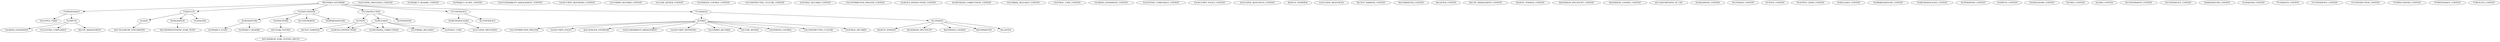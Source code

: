 # This file is automatically generated by dotstop and should not be edited manually.
# Generated using trustable 2025.5.29.

digraph G {
"TT-PROVENANCE" -> "TA-SUPPLY_CHAIN" [sha="8d155472be832a02dc508c2645f2b579fed6cd3375d81da79eb6e72e3529faf1"];
"TA-METHODOLOGIES" -> "EA-ECLIPSE_PROCESSES" [sha="2ddd40baa0d04ca57f100f63a7a677ec2814d024898e1d9a51497c6ed7d62ca6"];
"EA-ECLIPSE_PROCESSES_CONTEXT" [sha=ff3cda0855ee9e8467519a9587590f1da5f5ea6ffb424af89531556bdc578d16];
"EA-ECLIPSE_PROCESSES" [sha=f63b5aee9fa2f638a323e1c6af537ee63a42994e41233c29a2237ca41147cf41];
"TA-BEHAVIOURS" -> "EA-PROJECT_README" [sha=b767c3d58e7bcd4e40a2f3971f17af7f1d4763a93dc959e2a2c5df34ecc9fe31];
"EA-PROJECT_README_CONTEXT" [sha=a20bb28f734ffe5b8038d37c5dad5d02eb522a88c5b7c402432e537b410d2f46];
"EA-PROJECT_README" [sha=b8e89a703e75b03ee622eef48fad6288064545bc5e28bb8415b9fb75bb3bd16e];
"TA-BEHAVIOURS" -> "EA-PROJECT_SCOPE" [sha=c19815da854c2f6330fbf310287d4056a39b67209194e85850279adeea1b67d2];
"EA-PROJECT_SCOPE_CONTEXT" [sha="955481156ed1fdd49b54724c340e05ceff75185efeb6d564192958dd46f7958b"];
"EA-PROJECT_SCOPE" [sha="98aadfa12312ef21f8887666a21da30e0032d2b4fdd64c1208b96dc56c5a2c38"];
"TA-FIXES" -> "EA-VULNERABILITY_MANAGEMENT" [sha="8d921b551bb22a19ffb63940f0f069c59e258f4cdcfb40b87bb5b14950fe9238"];
"EA-VULNERABILITY_MANAGEMENT_CONTEXT" [sha="8a2dff0c6bcd6159ae5f656e36c78c406847f5a0e1cfa5808f28142c00416d34"];
"EA-VULNERABILITY_MANAGEMENT" [sha="1913d145f8d27896084e11456deac8a94db8bc2ed689811c9cc19a9d0449812c"];
"TA-FIXES" -> "EA-SECURITY_REPORTING" [sha="59147b966ee7d525dae766a73dcaad3ecd7a1c81a2d215feb24735acb0501535"];
"EA-SECURITY_REPORTING_CONTEXT" [sha="2bf129d81d1d72c2b312e2d15b0bc35b1ddcc0c6f2958c4f309889afa7940427"];
"EA-SECURITY_REPORTING" [sha="7ad6e6578f25df019fecb69339d7e27f4b879b8c0a44638641c2fde778ca23b6"];
"TA-FIXES" -> "EA-COMMIT_RECORDS" [sha="9b8b16ac24ee7417f733d2d3d832b6e5af1597618812847acaa8de386173faf8"];
"EA-COMMIT_RECORDS_CONTEXT" [sha="99642d573c3ef64cc2db44ede501af72f6d1a489bbd238ec9848096ddd3fba26"];
"EA-COMMIT_RECORDS" [sha="413172bf5bc392546f4671f5f54597c48a632864a995174423b4c41e8acb62fe"];
"TA-FIXES" -> "EA-CODE_REVIEW" [sha=e5ed366c758afd37f0015b74c5ebc12557e7b6cae386436478e2aff5a390e3c7];
"EA-CODE_REVIEW_CONTEXT" [sha=de581d3d207cb928eaabe27f562ef7c1e752b8510199d48a8267cabe312705cf];
"EA-CODE_REVIEW" [sha=b8b1797817161d597da916ac8b5c93e75cb434f399ee655292c2f14b316f2b9b];
"TA-FIXES" -> "EA-VERSION_CONTROL" [sha="24eb3f1a049ce24dc4a257b8d50f0a3052822c465690eac195a6bc24efc9bf84"];
"EA-VERSION_CONTROL_CONTEXT" [sha=f5a74e8281f1c49c7df793c12b09e44dc2e7f2f5d39505a1c9d447066657fd65];
"EA-VERSION_CONTROL" [sha="4f06025c0c91e4289f5e1f2cf483cf003d7c18e292b3f9db100eabbf8668f512"];
"TA-FIXES" -> "EA-CONSTRUCTIVE_CULTURE" [sha="46fddafd85df210d341261b03f4d11394486213babe20df0b941fc340e9d37ef"];
"EA-CONSTRUCTIVE_CULTURE_CONTEXT" [sha="924160dbc2390a80b39de516f6bb49587177ea4e5ebd04b56efe319436308a61"];
"EA-CONSTRUCTIVE_CULTURE" [sha=e28062072a2ad4445525e78eb9c98075a82a681b0361874f77208fa590e2035b];
"TA-FIXES" -> "EA-PUBLIC_RECORDS" [sha="23c4c7fbec84d55b0c017f9a718295ba885bfb622bb66512f62adadfcb799372"];
"EA-PUBLIC_RECORDS_CONTEXT" [sha=c686003893294e211d93f311ec75038f9413bf4e2dd0c68ef70749646e0489eb];
"EA-PUBLIC_RECORDS" [sha="73819c7e3a2e217876d1066f1b18958925b80d5bcc518bedf6e937033a5453cb"];
"TA-FIXES" -> "EA-CONTRIBUTION_PROCESS" [sha=f4a8ec9057f706275a400e22ceaee3a3dc80a964b2b4161dc4b882622a731dc3];
"EA-CONTRIBUTION_PROCESS_CONTEXT" [sha="634e6d0becbdfecfd9fed2fbfaf9a6c93b76c3f7e2154ed06b0df5422f8b3794"];
"EA-CONTRIBUTION_PROCESS" [sha="1776493fe4b4b0a92a70c96e9bfc27c6defc8b28967b3f4e371c7e1826087c5b"];
"TA-RELEASES" -> "EA-BUILD_INSTRUCTIONS" [sha=a15e8b8a08216593b9c072947eee200bda698062471ad8cb14a8737675866471];
"TA-TESTS" -> "EA-BUILD_INSTRUCTIONS" [sha="6bdc2c94d1d457d661b01333cc2a1bda5c65c458e6d111841d438cdd1393393d"];
"EA-BUILD_INSTRUCTIONS_CONTEXT" [sha="4b33564191393a0d34edffca7b0dd0c5a00da1a29b120ca7de9ccdc7d4b87d77"];
"EA-BUILD_INSTRUCTIONS" [sha="03400b552d103400a9b340fea14e9a61b24b280f0cd0d0263344766834134cbf"];
"TA-TESTS" -> "EA-METADATA_CORRECTNESS" [sha="2361ddfbd2cc2dd51c564469aaf73b3b85c5032f8daff89a0ea41ac40db23526"];
"TA-RELEASES" -> "EA-METADATA_CORRECTNESS" [sha="2e6b3b93fe66f6cf4508268da99cfcea4649071f03588ad54ff6a29024b23854"];
"EA-METADATA_CORRECTNESS_CONTEXT" [sha="712ebbd6ac71bbdc1d8a1fd3d26887150b701e6d2e53f5deb8d732742dd81dcb"];
"EA-METADATA_CORRECTNESS" [sha="04a7a92586f98f2d76e2248cf79399738def537989e7585b97f744e57ecf6932"];
"TA-RELEASES" -> "EA-FORMAL_RELEASES" [sha="242ec4f1ca0a346b9b18be39562371ec78ac27cce974892bfe714c7a40a88428"];
"EA-FORMAL_RELEASES_CONTEXT" [sha="81e62cc52cd86eaa27f77208b6ccdf81eb47fb7f4dafeacfa7913aacaa4de4d4"];
"EA-FORMAL_RELEASES" [sha="6175d97043a78f89b42a247a0004fd85cb5ee554b57d06738863b097ab2e0615"];
"TA-RELEASES" -> "EA-PUBLIC_CODE" [sha="34bd8f10d822bbfb20ac78770d903c717b64071c80bc34d4fd3c295b44f90df2"];
"EA-PUBLIC_CODE_CONTEXT" [sha="548030dbcdbb87b93b5dd3e515c9cf1ce087edce49ce03d35ac6f3d3553b381d"];
"EA-PUBLIC_CODE" [sha="60ccd277646d6c9aa35b5be7994f8e91083cbdf3688e16cf917f7870f9ac0dcf"];
"TA-INPUTS" -> "EA-SBOM_GENERATION" [sha="1dac1bc0212a14a08df10a8d066e10d26ac15ba67e3c0bcd962fbf0118fd72df"];
"EA-SBOM_GENERATION_CONTEXT" [sha="0ff18439c4343173147891e8eaeb378515394c02003f9ce1e43facf83a6af5c6"];
"EA-SBOM_GENERATION" [sha=b19e543aaa2f1622884f7882c58b9bb58ec4f888e4cb26bcf3a2c6bd3b1b46c8];
"TA-INPUTS" -> "EA-LICENSE_COMPLIANCE" [sha="6fdaf19c1fd270d27accd4a840db63536b7c259948fdc2ca30885da90d4af9fd"];
"EA-LICENSE_COMPLIANCE_CONTEXT" [sha="533be41cd43d01f0f13b85657250576dc2f2e7a09e48c3e8227a67ee90ae8dc9"];
"EA-LICENSE_COMPLIANCE" [sha="5de81029c8224d41819c364476628bf0b1404c1cf4d90c701a0c42368f762526"];
"EA-SECURITY_POLICY_CONTEXT" [sha="8a576a0b10de3594141dda9b4c812a40a7e2341d66d18007264a483daec6ef0d"];
"EA-ECLIPSE_RESOURCES_CONTEXT" [sha=bb6ee21babb44760d02b279db3c0f577b1a67afeaa717a50ca62716ed6ba9f66];
"TA-FIXES" -> "EA-SECURITY_POLICY" [sha="49b2a2fc3c1d3e67f47a522c20d0b4cdc11be5a7cc26a3a3dd67693f4a3b62da"];
"RA-RUST_OVERVIEW" [sha="894ae3a1879c10d06b1be50e631900afebc2e2964ae7c0f6573821fce95a61ad"];
"EA-ECLIPSE_RESOURCES" [sha="47c70c82dd1d9ac29444e05f1560912a02773e46aa56218a91d344029a7557ba"];
"EA-SECURITY_POLICY" [sha=e725f61ab32020a207fe27d7d847e235aa42ec8d35544140e8009fdb465247bc];
"TA-TESTS" -> "RA-TEST_HARNESS" [sha=eadd1244ddfe39d05b33e35dcb3e200f48dc9a37062fe19b57a645590b42b115];
"RA-TEST_HARNESS_CONTEXT" [sha="7a7f939e41c64006ee11e320b7fb248bf3615c451f9d8c315e602e401142ec79"];
"RA-TEST_HARNESS" [sha=a6839ed5ac5713c943d4820634febe67f17de58bf04340179017a662a254941d];
"TA-UPDATES" -> "RA-FORMATTER" [sha="8f6be967e10e9c072d131d18c2abddd7a99e8dcdc27b8d9712908fd343955b71"];
"RA-FORMATTER" [sha=bc84e70e362e9a6e3e31871f15df7390303abcfddbdf3faecd7fed8b8f274a79];
"RA-FORMATTER_CONTEXT" [sha="29b5763914f4e6cf99f39fbf628d77eab6c288a79491e528ed249b118aa86911"];
"TA-UPDATES" -> "RA-LINTER" [sha="29446c81cb47d0785f10459e8cb3dc9b4643ed894438c2230254ffe01639a644"];
"RA-LINTER_CONTEXT" [sha=a9ae20be5a48f1af8d0e9fec901b8d6f90a5902ea352ce0d1262d20dad46d19e];
"RA-LINTER" [sha="2798733e90ff4c5edfcb06351de8e997983ca0cd9e6bdd33e734f455e3e03fc5"];
"TA-INPUTS" -> "RA-CVE_MANAGEMENT" [sha="183f6d0274448b8716254b0c43e90e29c6d5bf477397212ea72b9699a3bcf7e7"];
"RA-CVE_MANAGEMENT_CONTEXT" [sha=b3a2321ab5cd50a41ff735a799da3356bf96e3bccf2644adcbcccf333c1da40d];
"RA-CVE_MANAGEMENT" [sha="96be04c4fc3b51e5f6f309f748116833374836b767f7f795905cede04ea74ce8"];
"TA-UPDATES" -> "RA-RUST_VERSION" [sha=b3f0e54cb17f4b21abd9acb118bb23df7f0a4eb0060fbf5abf44db7f9bd0d0b7];
"TA-UPDATES" -> "RA-VERSION_SPECIFICITY" [sha="3e2d642e8dc61cd0ba1f0566e34ee431ec57fb28a7833bb14462c2cee05a1217"];
"RA-RUST_VERSION_CONTEXT" [sha=b3c2bcc0c9bfb784225b2fd74759e0ea2cadeb3a5fc5eed4c778471983c30c56];
"RA-RUST_VERSION" [sha=a830301a224865ff174e85b52fa1394f1a652103b31eecba64ac8410b457adb3];
"RA-VERSION_SPECIFICITY_CONTEXT" [sha=af3124e9e5785567861071f812a2b2a8fc51ba960ba6cc6830ec7cb3a53a3ef0];
"RA-VERSION_SPECIFICITY" [sha="4a5661d340bb69b452775a13309f47c06bf07b2a3eb10389768dc21c2b428789"];
"RA-VERSION_LOCKING_CONTEXT" [sha="25d5dc783db45d657466d6207726b66cebfaffe0606c10f1cca974e488fcf740"];
"TA-UPDATES" -> "RA-VERSION_LOCKING" [sha=afcbc3fcf55fa4d9a7b5b3d4ac53f4b44c7d26cbc55c7df7059c4f4ed730fe52];
"RA-VERSION_LOCKING" [sha="08b3f996beb4a6be3feb2b91264993b38b88435824fdf77ed1b9ce666e60ea85"];
"TA-DATA" -> "AOU-TELEMETRY_INTEGRATION" [sha=b51ec551db44e549119e4c1adf12551654c19c0b713379fbbd08a1db9416bde7];
"TA-VALIDATION" -> "AOU-REPRESENTATIVE_SOAK_TESTS" [sha=d9bcaa96e0a5afd3ed76a9b8d34e8e236f7c12ca8abb0955ae39d6ec8eab6257];
"TA-FIXES" -> "AOU-HONOUR_UPSTREAM" [sha="34978fb97af4ff9203167c93b0241ca12975a335355278e1c696eac7c50c78dc"];
"AOU-SOAK_TESTING" -> "AOU-ADDRESS_SOAK_TESTING_ISSUES" [sha=a55c906a7d82ce810b27923163556e1535e227d80e610ef98675a615d8cf442c];
"TA-INDICATORS" -> "AOU-SOAK_TESTING" [sha=f49b0a46745293c69cd975dc6ce3beeaca8cc3e52471cfd2e107f29a0493e619];
"AOU-TELEMETRY_INTEGRATION" [sha=e64316307fec166099333f2549e8a573676285d06d90b255a218ad063d13ba20];
"AOU-REPRESENTATIVE_SOAK_TESTS" [sha="9343dd582a559738d4fb35b8c81916617100c8c7babbefa25eab8be680f25d09"];
"AOU-HONOUR_UPSTREAM" [sha=edef3bcf2a0b2e01362f856d0078bc58fb4147d020399864663520cb0d2dbbd9];
"AOU-ADDRESS_SOAK_TESTING_ISSUES" [sha=c30a707ed898a7826322969e4282fdc05b355adaedb81401d0684f7375bec03d];
"AOU-ASSUMPTIONS_OF_USE" [sha="43d5c67f83919de5b8061535cae6ff9740b52b160090da774da4ff0e567cc4de"];
"AOU-SOAK_TESTING" [sha=b1e25c3f37662a5498e7ea75f07a1257cc867e100fbad039315d1a55f003150c];
"TRUSTABLE-SOFTWARE" -> "TT-RESULTS" [sha="8ebd1a56b1758b78ba8aac3f4edae8522c5aa3f7f78f6e8bf20681a8dc641390"];
"TRUSTABLE-SOFTWARE" -> "TT-PROVENANCE" [sha=cb15a1198883c829414bcbfe8facf185761e76e1829dbd652c6ba43e845baf89];
"TRUSTABLE-SOFTWARE" -> "TT-EXPECTATIONS" [sha="095fa3de9e338cfe70bd170897b0e0f6c4baa562e9e8500af09c0e7113be4a7b"];
"TRUSTABLE-SOFTWARE" -> "TT-CONSTRUCTION" [sha=f0aa867b5e98cf2a613cb41e4c1781ef15c2d474da1256fe52f78143a3568ae3];
"TRUSTABLE-SOFTWARE" -> "TT-CONFIDENCE" [sha="794d2a149d7599a605f199ab0e0d06bcd0c368dd7ca3e0497b097944bb2292d0"];
"TRUSTABLE-SOFTWARE" -> "TT-CHANGES" [sha=e1d4ed97b6c3a3b63449525c756c595ac611378daabf9d391e4ab22eda83431d];
"TRUSTABLE-SOFTWARE" [sha="0ee34ac763c88e239317c910ece9e6c8e7630057d661880a668bce5746e6d0fc"];
"TT-CONFIDENCE" -> "TA-CONFIDENCE" [sha="8da51b08feaf190447b0ef3b81571e0d154d8ae14e5b6b6cdf3f733ba36a4416"];
"TT-CONFIDENCE" -> "TA-METHODOLOGIES" [sha=d851fc98bfe69918102c0fff3126d7868497acd05791ff989e99bd7f5d2c03f4];
"TT-RESULTS" -> "TA-ANALYSIS" [sha=e38dabbcd806b320bc91a14a99c80510402513454d239f2c68970abcc28696b3];
"TT-RESULTS" -> "TA-VALIDATION" [sha="5d01a5f457e49e0ca1bfbe343063210681e45c7ff3a4b408acd10e9e7c8f7442"];
"TT-RESULTS" -> "TA-DATA" [sha=c32ec353c886f8e8453fc81d3c22f79d0c3dd1c49ca61f8e3d667d9cfd2df333];
"TT-EXPECTATIONS" -> "TA-INDICATORS" [sha="02363119362f62b9c3e6964ce8ce1040cc02addc6744bff4988d7b800a325b27"];
"TT-EXPECTATIONS" -> "TA-CONSTRAINTS" [sha="0a27dfbdac555f0bf00df3bf9891ec8e3f0cd21e7b2fc0bef90bf1354bd136bc"];
"TT-EXPECTATIONS" -> "TA-MISBEHAVIOURS" [sha="3ed521c03263953246e4c328058c7a089f69b88fa4032fd7817abbd890112d39"];
"TT-EXPECTATIONS" -> "TA-BEHAVIOURS" [sha=c791907335b64629c40fa3904cb1ee2f90bcd108651d768bfdb5745e77f277a9];
"TT-CHANGES" -> "TA-UPDATES" [sha=e8fdebd723f00411bed32c98a1cd3b047d9f4d45724e29c1a57be00cc1e0c5c3];
"TT-CHANGES" -> "TA-FIXES" [sha="73c42e776c0f2067bec787580363c92032595da75573d5793f13c5e3559d044d"];
"TT-CONSTRUCTION" -> "TA-ITERATIONS" [sha="1365c148e1f8685e0c673a14b5aebb55d3542b6a2aa38614c23051a8cb797625"];
"TT-CONSTRUCTION" -> "TA-RELEASES" [sha="60673fda603b2c0da8ca6828b688e640168a78c53d8ba33d6d92a5943f1ed07a"];
"TT-CONSTRUCTION" -> "TA-TESTS" [sha=ab76e6a5f7779b0b3370f17fbafbbcafb891a5a68a0b01132706bdf737761857];
"TT-PROVENANCE" -> "TA-INPUTS" [sha="2522fb87e9a65707c0cf68f12e2076d40285e40adcbd9e90e92e4919e1deb563"];
"TT-CHANGES" [sha="4a086732b7536c247f46e786c690bc81c34fe82490fda85f0797983d1fa1ba72"];
"TA-VALIDATION_CONTEXT" [sha=a3b86d7cbdd98349ce1e55223d348390f44113e4c32302e0a304b2afa6f73e3d];
"TA-VALIDATION" [sha="20f6d87b89d9fbffe427a734ab70906c26ad787e53032a8c4f4d599227704be6"];
"TA-UPDATES_CONTEXT" [sha="04e9e385faa1a01f354f7077af2378c8487b2d321954b2f9ce3b3c0a110272bd"];
"TA-UPDATES" [sha="44c56d2467ce1ce550e15912c7aaa3ecd4a40a79791857dd9332030bce31f5fa"];
"TA-TESTS_CONTEXT" [sha=fda85ca058ad84df2a3c51f74acd479afd70c2d015a18dbcdcc2ff1dfb7ba860];
"TA-TESTS" [sha=ed86aaf1e6ad848c07f2b0bc94f9aba18939f434198384e66ce539af258fb7f2];
"TA-SUPPLY_CHAIN_CONTEXT" [sha="0b4fca46bde478eff251aa883e0ea721677de456ee7218dc30768bbdabf1ce69"];
"TA-SUPPLY_CHAIN" [sha=a77c65c60bae1a79e053f73b684ea9e9ff69ca2536302a23cfd5e822146debb3];
"TA-RELEASES_CONTEXT" [sha="3bc18d858d82083c47963f251977809baccb0a7d1f49ba0f31d12445eb75278a"];
"TA-RELEASES" [sha="0a9784300799d216ec66c67b32e2a896d8ba654a5ba232f527bf1444f2cafec8"];
"TA-MISBEHAVIOURS_CONTEXT" [sha="86add9c4fcfe0e674b236386efe32497d56084d2d8614dd53f6be048c5596b18"];
"TA-MISBEHAVIOURS" [sha="975a70f96b5d537f3deecb58ed526b8434f18491973e0fb3eaf6fdd8cf615cb6"];
"TA-METHODOLOGIES_CONTEXT" [sha="0895f04437bd2d63d95dbc074a5a3d41d618298beec6a0c45e68dfdbe4d61dc7"];
"TA-METHODOLOGIES" [sha="24d5a7953ffdf99b22eb1d9a8453158a85c8e96c899972d5bc44e4e70ddabcdc"];
"TA-ITERATIONS_CONTEXT" [sha="1cdec75985a4c7132da801f2bf33e10d1a6d6a552870eb4164cbd8a79493ca22"];
"TA-ITERATIONS" [sha="1add795875de0c57b63b29df099bea2177a69a4005280f0fe9ce098015e5e818"];
"TA-INPUTS_CONTEXT" [sha=a703e70c323a20a52f24c4d131430e4287dc2241a501361840940978fa4b403e];
"TA-INPUTS" [sha="02ddde2576c6b4da0b5b642e7a7ed18920d030cea3a79a451132d0c640340432"];
"TA-INDICATORS_CONTEXT" [sha="2cb8fdcf78f6e4d3420dae450f222f0099cbb5c5c8d9536d8203af2d44f3f5c6"];
"TA-INDICATORS" [sha=a5392ef1e3e40d82ef9a304d1304bf007fa85d961ab8ea268231cb212d763477];
"TA-FIXES_CONTEXT" [sha=c0e9a11cc56994cc5ee09c836bde241c226ac0abcdcd828d99af7d36f832190a];
"TA-FIXES" [sha="08f069034d1399c43c4321c5f05de72125f4155a8b68b9bbb2029cb679e6ad48"];
"TA-DATA_CONTEXT" [sha=c3da4727e428551f7413af7518fc5b491dda4b265c0dbb162281f80f832b212e];
"TA-DATA" [sha="796e4b5851340906568a47c4436c1fa67ca1c48c98a8b6a16b19283d04cea799"];
"TA-CONSTRAINTS_CONTEXT" [sha="141a016317a79350d678c61f0f27245624d058637c2d739882cc4ab2db3bf272"];
"TA-CONSTRAINTS" [sha=b6a7e9f9303c4d00b4cc7a9105b9371a0bbdbd6dfbdd19eb6a121d73f4e98d16];
"TA-CONFIDENCE_CONTEXT" [sha="2f2401a55b205031c9155fe649bd496081672bad5bba909d751d08fcbfa1880e"];
"TA-CONFIDENCE" [sha="61e0823f84462427ef0afb4f121fbeb91671867bb1c31ebf36c126415fa34fef"];
"TA-BEHAVIOURS_CONTEXT" [sha="19cec9808abed250aac6836d8b2291ded76c22a8648a3a2b0e8854c6fe2659d3"];
"TA-BEHAVIOURS" [sha="5d4efe1fa03929829eca8f81199d71ad49d0923f3dada54dbbe2c59b96416246"];
"TA-ANALYSIS_CONTEXT" [sha=f2115fc7084eeca6535a7d273c9508a17e732a2c417ab41a3ece0bb8cf8cfea9];
"TA-ANALYSIS" [sha="76cb774300c75d7b6a24c872fe691f2f0cd1d36cc4a2493e835f6b861bc79c34"];
"TT-CHANGES_CONTEXT" [sha=d044998e53c72c7ffb7213c181691770df8ca6550ab47b65849dd31ed61e9eca];
"TT-CONFIDENCE_CONTEXT" [sha="79aa858899753cf66adbc01c5149787e83878dfc8643db67e8afd6a08dfc038a"];
"TT-CONSTRUCTION_CONTEXT" [sha="5b68fe431bf979b6cc53dd701f37d61e212c5d21f28b40bea0aae3881e540082"];
"TT-EXPECTATIONS_CONTEXT" [sha="5a11a140bed063bce07dd3d20de386d2f4869dee72227bb8eb3e9c96998423ce"];
"TT-PROVENANCE_CONTEXT" [sha=cce7333a585814fed3fbee29e16c13efc19c575637d5393897f18f72ce0b5f41];
"TT-RESULTS_CONTEXT" [sha="767428792ccf9d14c7ce2529f0abaa0f8622ce28d8bbd245edd36db87279f4d3"];
"TT-RESULTS" [sha="5249bb84a61c58ef002ab86edba14ea9bc7f573f2a781626b995d79efc378ff2"];
"TT-PROVENANCE" [sha=a772c4dca5a5ce2480dbebc588ef6a8f979b98ed9f021937cb2d72384bee163b];
"TT-EXPECTATIONS" [sha=eb3b99bc2977f2e8039b7c51cb03d0c22024119fbd59c0a71b79873fae9d1547];
"TT-CONSTRUCTION" [sha=a8dba34d078e9e6346a32719778f8a21c5ab4fef561575ef684d0bb361a39e85];
"TT-CONFIDENCE" [sha=d3766ae21be69dc9751d87cb2e797a2cde7eaa894e9e4a8b93052894ddbff963];
}
